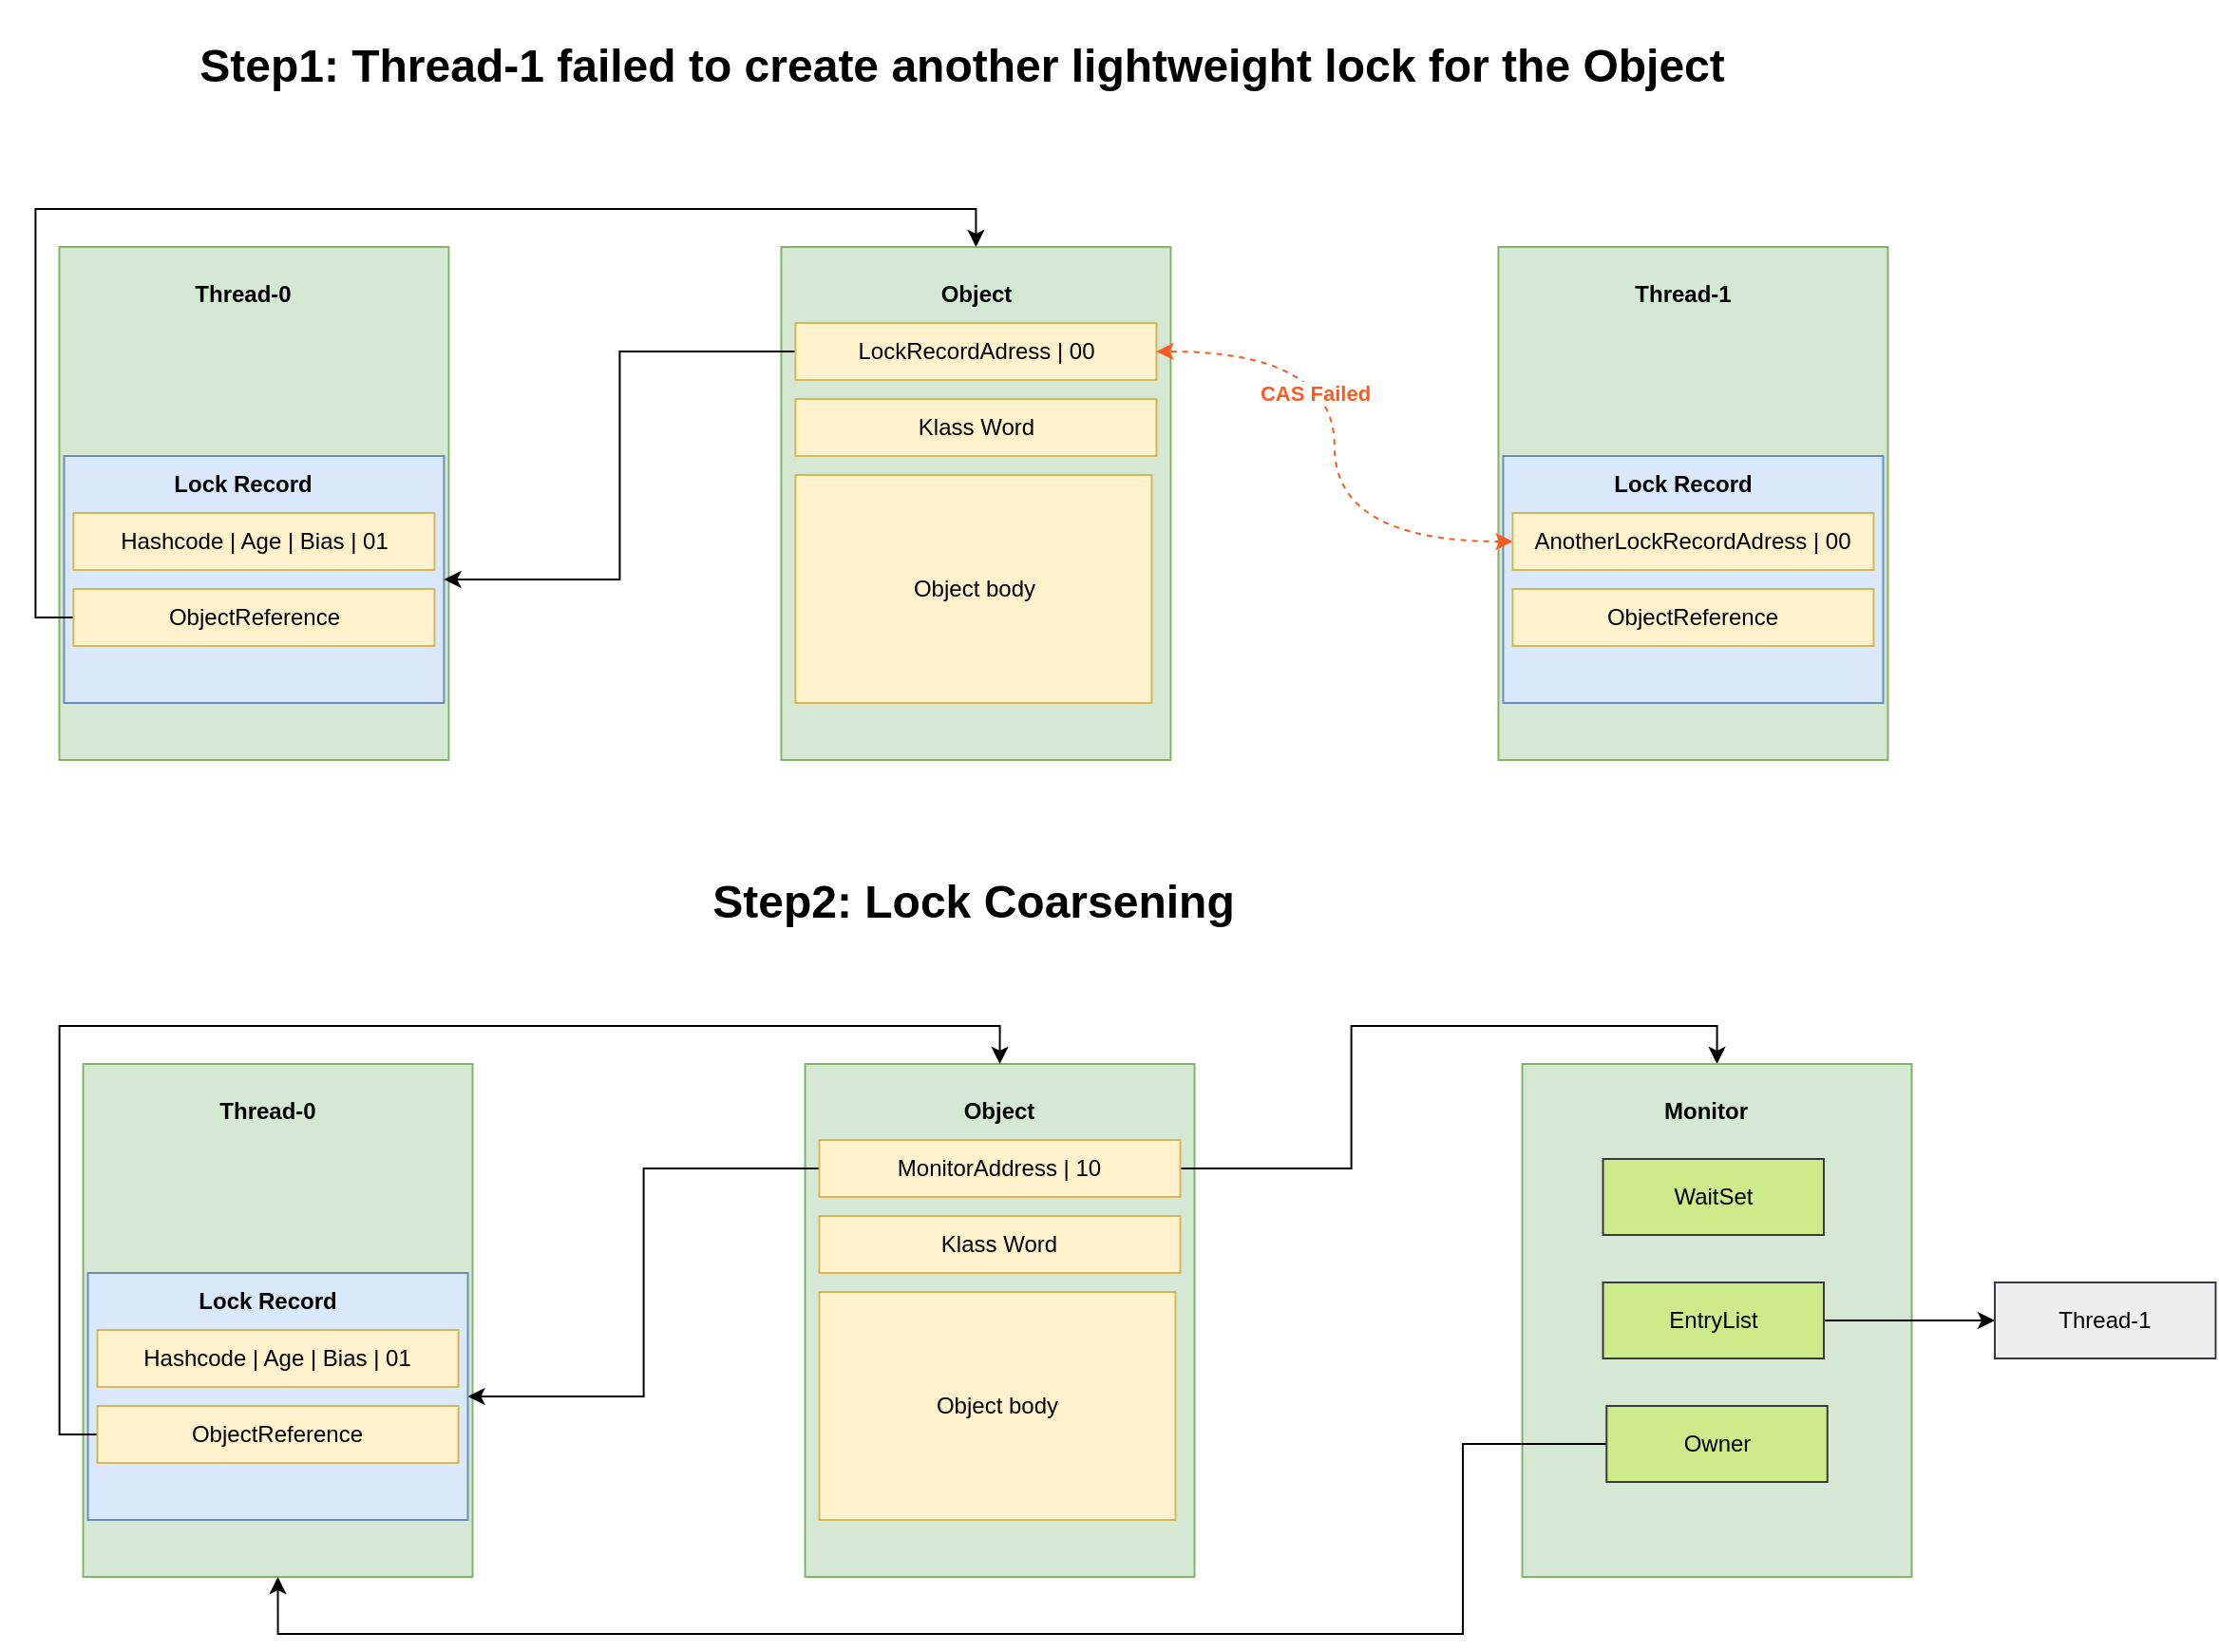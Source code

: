 <mxfile version="25.0.3">
  <diagram name="Page-1" id="v4WgdP8gxxPjXfMzG5kD">
    <mxGraphModel dx="1286" dy="711" grid="1" gridSize="10" guides="1" tooltips="1" connect="1" arrows="1" fold="1" page="1" pageScale="1" pageWidth="850" pageHeight="1100" math="0" shadow="0">
      <root>
        <mxCell id="0" />
        <mxCell id="1" parent="0" />
        <mxCell id="UXiGefl7w1KGtsJnfm_u-1" value="" style="rounded=0;whiteSpace=wrap;html=1;fillColor=#d5e8d4;strokeColor=#82b366;" vertex="1" parent="1">
          <mxGeometry x="791.22" y="170" width="205" height="270" as="geometry" />
        </mxCell>
        <mxCell id="UXiGefl7w1KGtsJnfm_u-2" value="&lt;b&gt;Object&lt;/b&gt;" style="text;html=1;align=center;verticalAlign=middle;whiteSpace=wrap;rounded=0;" vertex="1" parent="1">
          <mxGeometry x="863.72" y="180" width="60" height="30" as="geometry" />
        </mxCell>
        <mxCell id="UXiGefl7w1KGtsJnfm_u-3" value="Klass Word" style="rounded=0;whiteSpace=wrap;html=1;fillColor=#fff2cc;strokeColor=#d6b656;" vertex="1" parent="1">
          <mxGeometry x="798.72" y="250" width="190" height="30" as="geometry" />
        </mxCell>
        <mxCell id="UXiGefl7w1KGtsJnfm_u-4" value="Object body" style="rounded=0;whiteSpace=wrap;html=1;fillColor=#fff2cc;strokeColor=#d6b656;" vertex="1" parent="1">
          <mxGeometry x="798.72" y="290" width="187.5" height="120" as="geometry" />
        </mxCell>
        <mxCell id="UXiGefl7w1KGtsJnfm_u-5" value="" style="rounded=0;whiteSpace=wrap;html=1;fillColor=#d5e8d4;strokeColor=#82b366;" vertex="1" parent="1">
          <mxGeometry x="411.22" y="170" width="205" height="270" as="geometry" />
        </mxCell>
        <mxCell id="UXiGefl7w1KGtsJnfm_u-6" value="&lt;b&gt;Thread-0&lt;/b&gt;" style="text;html=1;align=center;verticalAlign=middle;whiteSpace=wrap;rounded=0;" vertex="1" parent="1">
          <mxGeometry x="478.22" y="180" width="60" height="30" as="geometry" />
        </mxCell>
        <mxCell id="UXiGefl7w1KGtsJnfm_u-7" value="" style="rounded=0;whiteSpace=wrap;html=1;fillColor=#dae8fc;strokeColor=#6c8ebf;" vertex="1" parent="1">
          <mxGeometry x="413.72" y="280" width="200" height="130" as="geometry" />
        </mxCell>
        <mxCell id="UXiGefl7w1KGtsJnfm_u-8" value="&lt;b&gt;Lock Record&lt;/b&gt;" style="text;html=1;align=center;verticalAlign=middle;whiteSpace=wrap;rounded=0;" vertex="1" parent="1">
          <mxGeometry x="463.22" y="280" width="90" height="30" as="geometry" />
        </mxCell>
        <mxCell id="UXiGefl7w1KGtsJnfm_u-9" style="edgeStyle=orthogonalEdgeStyle;rounded=0;orthogonalLoop=1;jettySize=auto;html=1;exitX=0;exitY=0.5;exitDx=0;exitDy=0;entryX=1;entryY=0.5;entryDx=0;entryDy=0;" edge="1" parent="1" source="UXiGefl7w1KGtsJnfm_u-10" target="UXiGefl7w1KGtsJnfm_u-7">
          <mxGeometry relative="1" as="geometry" />
        </mxCell>
        <mxCell id="UXiGefl7w1KGtsJnfm_u-10" value="LockRecordAdress | 00" style="rounded=0;whiteSpace=wrap;html=1;fillColor=#fff2cc;strokeColor=#d6b656;" vertex="1" parent="1">
          <mxGeometry x="798.72" y="210" width="190" height="30" as="geometry" />
        </mxCell>
        <mxCell id="UXiGefl7w1KGtsJnfm_u-11" style="edgeStyle=orthogonalEdgeStyle;rounded=0;orthogonalLoop=1;jettySize=auto;html=1;exitX=0;exitY=0.5;exitDx=0;exitDy=0;entryX=0.5;entryY=0;entryDx=0;entryDy=0;" edge="1" parent="1" source="UXiGefl7w1KGtsJnfm_u-12" target="UXiGefl7w1KGtsJnfm_u-1">
          <mxGeometry relative="1" as="geometry" />
        </mxCell>
        <mxCell id="UXiGefl7w1KGtsJnfm_u-12" value="ObjectReference" style="rounded=0;whiteSpace=wrap;html=1;fillColor=#fff2cc;strokeColor=#d6b656;" vertex="1" parent="1">
          <mxGeometry x="418.72" y="350" width="190" height="30" as="geometry" />
        </mxCell>
        <mxCell id="UXiGefl7w1KGtsJnfm_u-13" value="Hashcode | Age | Bias | 01" style="rounded=0;whiteSpace=wrap;html=1;fillColor=#fff2cc;strokeColor=#d6b656;" vertex="1" parent="1">
          <mxGeometry x="418.72" y="310" width="190" height="30" as="geometry" />
        </mxCell>
        <mxCell id="UXiGefl7w1KGtsJnfm_u-20" value="" style="rounded=0;whiteSpace=wrap;html=1;fillColor=#d5e8d4;strokeColor=#82b366;" vertex="1" parent="1">
          <mxGeometry x="1168.72" y="170" width="205" height="270" as="geometry" />
        </mxCell>
        <mxCell id="UXiGefl7w1KGtsJnfm_u-21" value="&lt;b&gt;Thread-1&lt;/b&gt;" style="text;html=1;align=center;verticalAlign=middle;whiteSpace=wrap;rounded=0;" vertex="1" parent="1">
          <mxGeometry x="1235.72" y="180" width="60" height="30" as="geometry" />
        </mxCell>
        <mxCell id="UXiGefl7w1KGtsJnfm_u-22" value="" style="rounded=0;whiteSpace=wrap;html=1;fillColor=#dae8fc;strokeColor=#6c8ebf;" vertex="1" parent="1">
          <mxGeometry x="1171.22" y="280" width="200" height="130" as="geometry" />
        </mxCell>
        <mxCell id="UXiGefl7w1KGtsJnfm_u-23" value="&lt;b&gt;Lock Record&lt;/b&gt;" style="text;html=1;align=center;verticalAlign=middle;whiteSpace=wrap;rounded=0;" vertex="1" parent="1">
          <mxGeometry x="1220.72" y="280" width="90" height="30" as="geometry" />
        </mxCell>
        <mxCell id="UXiGefl7w1KGtsJnfm_u-24" value="ObjectReference" style="rounded=0;whiteSpace=wrap;html=1;fillColor=#fff2cc;strokeColor=#d6b656;" vertex="1" parent="1">
          <mxGeometry x="1176.22" y="350" width="190" height="30" as="geometry" />
        </mxCell>
        <mxCell id="UXiGefl7w1KGtsJnfm_u-26" style="edgeStyle=orthogonalEdgeStyle;rounded=0;orthogonalLoop=1;jettySize=auto;html=1;exitX=0;exitY=0.5;exitDx=0;exitDy=0;entryX=1;entryY=0.5;entryDx=0;entryDy=0;curved=1;startArrow=classic;startFill=1;strokeColor=#FF5A1F;dashed=1;" edge="1" parent="1" source="UXiGefl7w1KGtsJnfm_u-25" target="UXiGefl7w1KGtsJnfm_u-10">
          <mxGeometry relative="1" as="geometry" />
        </mxCell>
        <mxCell id="UXiGefl7w1KGtsJnfm_u-27" value="&lt;b&gt;&lt;font color=&quot;#ff5a1f&quot;&gt;CAS Failed&lt;/font&gt;&lt;/b&gt;" style="edgeLabel;html=1;align=center;verticalAlign=middle;resizable=0;points=[];" vertex="1" connectable="0" parent="UXiGefl7w1KGtsJnfm_u-26">
          <mxGeometry x="0.198" y="11" relative="1" as="geometry">
            <mxPoint as="offset" />
          </mxGeometry>
        </mxCell>
        <mxCell id="UXiGefl7w1KGtsJnfm_u-25" value="AnotherLockRecordAdress | 00" style="rounded=0;whiteSpace=wrap;html=1;fillColor=#fff2cc;strokeColor=#d6b656;" vertex="1" parent="1">
          <mxGeometry x="1176.22" y="310" width="190" height="30" as="geometry" />
        </mxCell>
        <mxCell id="UXiGefl7w1KGtsJnfm_u-28" value="&lt;b&gt;&lt;font style=&quot;font-size: 24px;&quot;&gt;Step1: Thread-1 failed to create another lightweight lock for the Object&lt;/font&gt;&lt;/b&gt;" style="text;html=1;align=center;verticalAlign=middle;whiteSpace=wrap;rounded=0;" vertex="1" parent="1">
          <mxGeometry x="380" y="40" width="1012.5" height="70" as="geometry" />
        </mxCell>
        <mxCell id="UXiGefl7w1KGtsJnfm_u-29" value="&lt;b&gt;&lt;font style=&quot;font-size: 24px;&quot;&gt;Step2: Lock Coarsening&lt;/font&gt;&lt;/b&gt;" style="text;html=1;align=center;verticalAlign=middle;whiteSpace=wrap;rounded=0;" vertex="1" parent="1">
          <mxGeometry x="386.22" y="480" width="1012.5" height="70" as="geometry" />
        </mxCell>
        <mxCell id="UXiGefl7w1KGtsJnfm_u-30" value="" style="rounded=0;whiteSpace=wrap;html=1;fillColor=#d5e8d4;strokeColor=#82b366;" vertex="1" parent="1">
          <mxGeometry x="803.76" y="600" width="205" height="270" as="geometry" />
        </mxCell>
        <mxCell id="UXiGefl7w1KGtsJnfm_u-31" value="&lt;b&gt;Object&lt;/b&gt;" style="text;html=1;align=center;verticalAlign=middle;whiteSpace=wrap;rounded=0;" vertex="1" parent="1">
          <mxGeometry x="876.26" y="610" width="60" height="30" as="geometry" />
        </mxCell>
        <mxCell id="UXiGefl7w1KGtsJnfm_u-32" value="Klass Word" style="rounded=0;whiteSpace=wrap;html=1;fillColor=#fff2cc;strokeColor=#d6b656;" vertex="1" parent="1">
          <mxGeometry x="811.26" y="680" width="190" height="30" as="geometry" />
        </mxCell>
        <mxCell id="UXiGefl7w1KGtsJnfm_u-33" value="Object body" style="rounded=0;whiteSpace=wrap;html=1;fillColor=#fff2cc;strokeColor=#d6b656;" vertex="1" parent="1">
          <mxGeometry x="811.26" y="720" width="187.5" height="120" as="geometry" />
        </mxCell>
        <mxCell id="UXiGefl7w1KGtsJnfm_u-34" value="" style="rounded=0;whiteSpace=wrap;html=1;fillColor=#d5e8d4;strokeColor=#82b366;" vertex="1" parent="1">
          <mxGeometry x="423.76" y="600" width="205" height="270" as="geometry" />
        </mxCell>
        <mxCell id="UXiGefl7w1KGtsJnfm_u-35" value="&lt;b&gt;Thread-0&lt;/b&gt;" style="text;html=1;align=center;verticalAlign=middle;whiteSpace=wrap;rounded=0;" vertex="1" parent="1">
          <mxGeometry x="490.76" y="610" width="60" height="30" as="geometry" />
        </mxCell>
        <mxCell id="UXiGefl7w1KGtsJnfm_u-36" value="" style="rounded=0;whiteSpace=wrap;html=1;fillColor=#dae8fc;strokeColor=#6c8ebf;" vertex="1" parent="1">
          <mxGeometry x="426.26" y="710" width="200" height="130" as="geometry" />
        </mxCell>
        <mxCell id="UXiGefl7w1KGtsJnfm_u-37" value="&lt;b&gt;Lock Record&lt;/b&gt;" style="text;html=1;align=center;verticalAlign=middle;whiteSpace=wrap;rounded=0;" vertex="1" parent="1">
          <mxGeometry x="475.76" y="710" width="90" height="30" as="geometry" />
        </mxCell>
        <mxCell id="UXiGefl7w1KGtsJnfm_u-38" style="edgeStyle=orthogonalEdgeStyle;rounded=0;orthogonalLoop=1;jettySize=auto;html=1;exitX=0;exitY=0.5;exitDx=0;exitDy=0;entryX=1;entryY=0.5;entryDx=0;entryDy=0;" edge="1" parent="1" source="UXiGefl7w1KGtsJnfm_u-39" target="UXiGefl7w1KGtsJnfm_u-36">
          <mxGeometry relative="1" as="geometry" />
        </mxCell>
        <mxCell id="UXiGefl7w1KGtsJnfm_u-59" style="edgeStyle=orthogonalEdgeStyle;rounded=0;orthogonalLoop=1;jettySize=auto;html=1;exitX=1;exitY=0.5;exitDx=0;exitDy=0;entryX=0.5;entryY=0;entryDx=0;entryDy=0;" edge="1" parent="1" source="UXiGefl7w1KGtsJnfm_u-39" target="UXiGefl7w1KGtsJnfm_u-43">
          <mxGeometry relative="1" as="geometry" />
        </mxCell>
        <mxCell id="UXiGefl7w1KGtsJnfm_u-39" value="MonitorAddress | 10" style="rounded=0;whiteSpace=wrap;html=1;fillColor=#fff2cc;strokeColor=#d6b656;" vertex="1" parent="1">
          <mxGeometry x="811.26" y="640" width="190" height="30" as="geometry" />
        </mxCell>
        <mxCell id="UXiGefl7w1KGtsJnfm_u-40" style="edgeStyle=orthogonalEdgeStyle;rounded=0;orthogonalLoop=1;jettySize=auto;html=1;exitX=0;exitY=0.5;exitDx=0;exitDy=0;entryX=0.5;entryY=0;entryDx=0;entryDy=0;" edge="1" parent="1" source="UXiGefl7w1KGtsJnfm_u-41" target="UXiGefl7w1KGtsJnfm_u-30">
          <mxGeometry relative="1" as="geometry" />
        </mxCell>
        <mxCell id="UXiGefl7w1KGtsJnfm_u-41" value="ObjectReference" style="rounded=0;whiteSpace=wrap;html=1;fillColor=#fff2cc;strokeColor=#d6b656;" vertex="1" parent="1">
          <mxGeometry x="431.26" y="780" width="190" height="30" as="geometry" />
        </mxCell>
        <mxCell id="UXiGefl7w1KGtsJnfm_u-42" value="Hashcode | Age | Bias | 01" style="rounded=0;whiteSpace=wrap;html=1;fillColor=#fff2cc;strokeColor=#d6b656;" vertex="1" parent="1">
          <mxGeometry x="431.26" y="740" width="190" height="30" as="geometry" />
        </mxCell>
        <mxCell id="UXiGefl7w1KGtsJnfm_u-43" value="" style="rounded=0;whiteSpace=wrap;html=1;fillColor=#d5e8d4;strokeColor=#82b366;" vertex="1" parent="1">
          <mxGeometry x="1181.26" y="600" width="205" height="270" as="geometry" />
        </mxCell>
        <mxCell id="UXiGefl7w1KGtsJnfm_u-44" value="&lt;b&gt;Monitor&lt;/b&gt;" style="text;html=1;align=center;verticalAlign=middle;whiteSpace=wrap;rounded=0;" vertex="1" parent="1">
          <mxGeometry x="1248.26" y="610" width="60" height="30" as="geometry" />
        </mxCell>
        <mxCell id="UXiGefl7w1KGtsJnfm_u-51" value="WaitSet" style="rounded=0;whiteSpace=wrap;html=1;fillColor=#cdeb8b;strokeColor=#36393d;" vertex="1" parent="1">
          <mxGeometry x="1223.76" y="650" width="116.24" height="40" as="geometry" />
        </mxCell>
        <mxCell id="UXiGefl7w1KGtsJnfm_u-57" style="edgeStyle=orthogonalEdgeStyle;rounded=0;orthogonalLoop=1;jettySize=auto;html=1;exitX=1;exitY=0.5;exitDx=0;exitDy=0;entryX=0;entryY=0.5;entryDx=0;entryDy=0;" edge="1" parent="1" source="UXiGefl7w1KGtsJnfm_u-53" target="UXiGefl7w1KGtsJnfm_u-56">
          <mxGeometry relative="1" as="geometry" />
        </mxCell>
        <mxCell id="UXiGefl7w1KGtsJnfm_u-53" value="EntryList" style="rounded=0;whiteSpace=wrap;html=1;fillColor=#cdeb8b;strokeColor=#36393d;" vertex="1" parent="1">
          <mxGeometry x="1223.76" y="715" width="116.24" height="40" as="geometry" />
        </mxCell>
        <mxCell id="UXiGefl7w1KGtsJnfm_u-58" style="edgeStyle=orthogonalEdgeStyle;rounded=0;orthogonalLoop=1;jettySize=auto;html=1;exitX=0;exitY=0.5;exitDx=0;exitDy=0;entryX=0.5;entryY=1;entryDx=0;entryDy=0;" edge="1" parent="1" source="UXiGefl7w1KGtsJnfm_u-54" target="UXiGefl7w1KGtsJnfm_u-34">
          <mxGeometry relative="1" as="geometry">
            <Array as="points">
              <mxPoint x="1150" y="800" />
              <mxPoint x="1150" y="900" />
              <mxPoint x="526" y="900" />
            </Array>
          </mxGeometry>
        </mxCell>
        <mxCell id="UXiGefl7w1KGtsJnfm_u-54" value="Owner" style="rounded=0;whiteSpace=wrap;html=1;fillColor=#cdeb8b;strokeColor=#36393d;" vertex="1" parent="1">
          <mxGeometry x="1225.64" y="780" width="116.24" height="40" as="geometry" />
        </mxCell>
        <mxCell id="UXiGefl7w1KGtsJnfm_u-56" value="Thread-1" style="rounded=0;whiteSpace=wrap;html=1;fillColor=#eeeeee;strokeColor=#36393d;" vertex="1" parent="1">
          <mxGeometry x="1430" y="715" width="116.24" height="40" as="geometry" />
        </mxCell>
      </root>
    </mxGraphModel>
  </diagram>
</mxfile>
